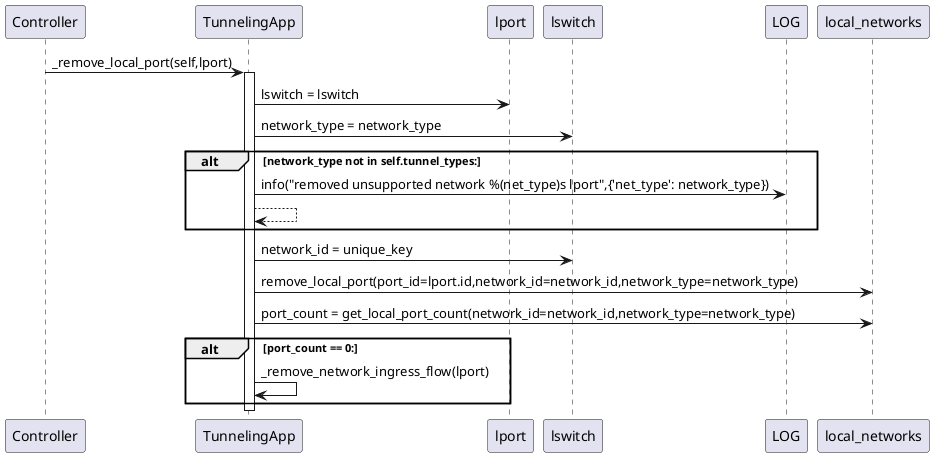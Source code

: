 @startuml logicalport local unbind
Controller->TunnelingApp:_remove_local_port(self,lport)
activate TunnelingApp
TunnelingApp->lport:lswitch = lswitch
TunnelingApp->lswitch:network_type = network_type
alt network_type not in self.tunnel_types:
    TunnelingApp->LOG:info("removed unsupported network %(net_type)s lport",{'net_type': network_type})
    TunnelingApp-->TunnelingApp
end
TunnelingApp->lswitch:network_id = unique_key
TunnelingApp->local_networks:remove_local_port(port_id=lport.id,network_id=network_id,network_type=network_type)
TunnelingApp->local_networks:port_count = get_local_port_count(network_id=network_id,network_type=network_type)
alt port_count == 0:
    TunnelingApp->TunnelingApp:_remove_network_ingress_flow(lport)
end
deactivate
@endstart